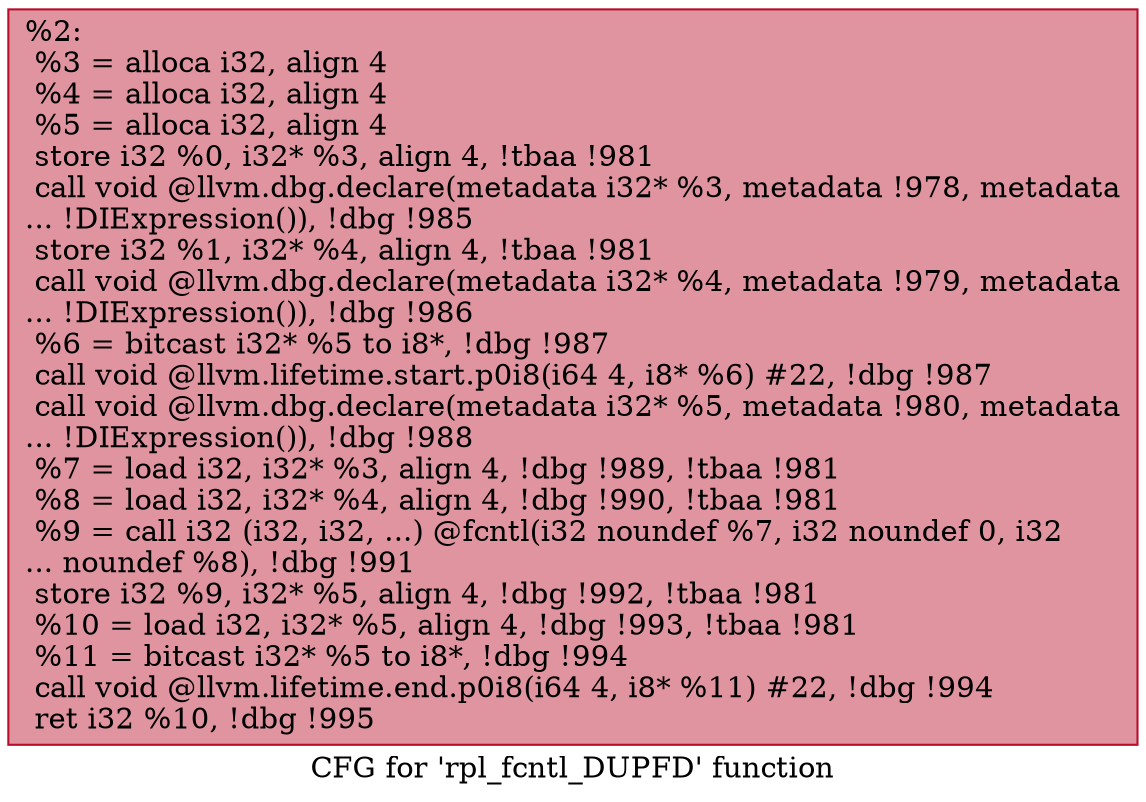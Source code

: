 digraph "CFG for 'rpl_fcntl_DUPFD' function" {
	label="CFG for 'rpl_fcntl_DUPFD' function";

	Node0x263d2c0 [shape=record,color="#b70d28ff", style=filled, fillcolor="#b70d2870",label="{%2:\l  %3 = alloca i32, align 4\l  %4 = alloca i32, align 4\l  %5 = alloca i32, align 4\l  store i32 %0, i32* %3, align 4, !tbaa !981\l  call void @llvm.dbg.declare(metadata i32* %3, metadata !978, metadata\l... !DIExpression()), !dbg !985\l  store i32 %1, i32* %4, align 4, !tbaa !981\l  call void @llvm.dbg.declare(metadata i32* %4, metadata !979, metadata\l... !DIExpression()), !dbg !986\l  %6 = bitcast i32* %5 to i8*, !dbg !987\l  call void @llvm.lifetime.start.p0i8(i64 4, i8* %6) #22, !dbg !987\l  call void @llvm.dbg.declare(metadata i32* %5, metadata !980, metadata\l... !DIExpression()), !dbg !988\l  %7 = load i32, i32* %3, align 4, !dbg !989, !tbaa !981\l  %8 = load i32, i32* %4, align 4, !dbg !990, !tbaa !981\l  %9 = call i32 (i32, i32, ...) @fcntl(i32 noundef %7, i32 noundef 0, i32\l... noundef %8), !dbg !991\l  store i32 %9, i32* %5, align 4, !dbg !992, !tbaa !981\l  %10 = load i32, i32* %5, align 4, !dbg !993, !tbaa !981\l  %11 = bitcast i32* %5 to i8*, !dbg !994\l  call void @llvm.lifetime.end.p0i8(i64 4, i8* %11) #22, !dbg !994\l  ret i32 %10, !dbg !995\l}"];
}
